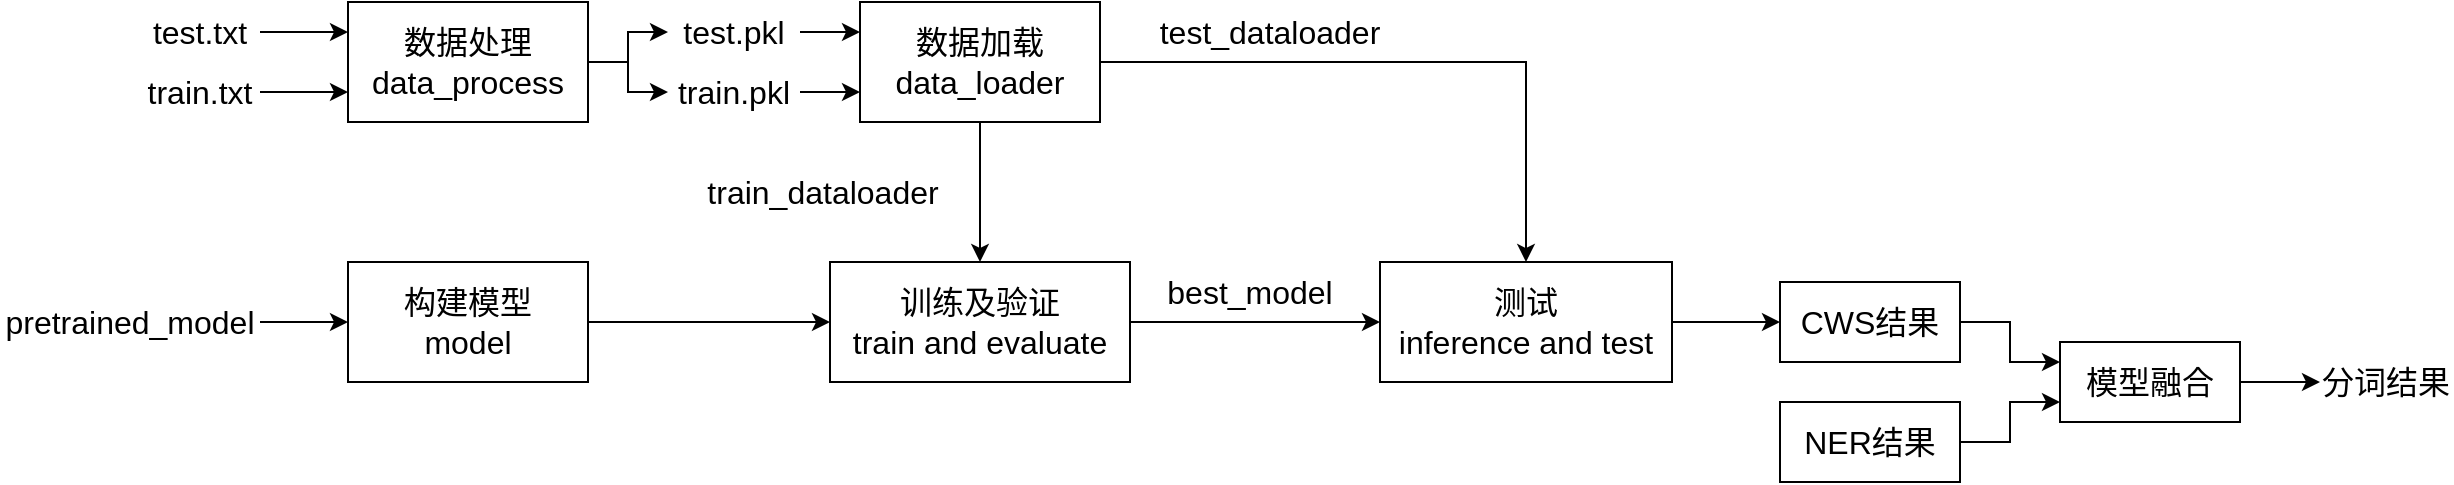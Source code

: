 <mxfile version="17.4.2" type="device" pages="2"><diagram id="MQGy_WfAkAnzSd2I-1Wu" name="第 1 页"><mxGraphModel dx="2331" dy="811" grid="1" gridSize="10" guides="1" tooltips="1" connect="1" arrows="1" fold="1" page="1" pageScale="1" pageWidth="827" pageHeight="1169" math="0" shadow="0"><root><mxCell id="0"/><mxCell id="1" parent="0"/><mxCell id="5E-kJGui81nk7bUGlQMU-8" style="edgeStyle=orthogonalEdgeStyle;rounded=0;orthogonalLoop=1;jettySize=auto;html=1;entryX=0;entryY=0.5;entryDx=0;entryDy=0;" parent="1" source="5E-kJGui81nk7bUGlQMU-1" target="5E-kJGui81nk7bUGlQMU-6" edge="1"><mxGeometry relative="1" as="geometry"/></mxCell><mxCell id="5E-kJGui81nk7bUGlQMU-9" style="edgeStyle=orthogonalEdgeStyle;rounded=0;orthogonalLoop=1;jettySize=auto;html=1;" parent="1" source="5E-kJGui81nk7bUGlQMU-1" target="5E-kJGui81nk7bUGlQMU-7" edge="1"><mxGeometry relative="1" as="geometry"/></mxCell><mxCell id="5E-kJGui81nk7bUGlQMU-1" value="&lt;font style=&quot;font-size: 16px&quot;&gt;数据处理&lt;br&gt;data_process&lt;/font&gt;" style="rounded=0;whiteSpace=wrap;html=1;" parent="1" vertex="1"><mxGeometry x="144" y="210" width="120" height="60" as="geometry"/></mxCell><mxCell id="5E-kJGui81nk7bUGlQMU-5" style="edgeStyle=orthogonalEdgeStyle;rounded=0;orthogonalLoop=1;jettySize=auto;html=1;entryX=0;entryY=0.25;entryDx=0;entryDy=0;" parent="1" source="5E-kJGui81nk7bUGlQMU-2" target="5E-kJGui81nk7bUGlQMU-1" edge="1"><mxGeometry relative="1" as="geometry"/></mxCell><mxCell id="5E-kJGui81nk7bUGlQMU-2" value="&lt;font style=&quot;font-size: 16px&quot;&gt;test.txt&lt;/font&gt;" style="text;html=1;strokeColor=none;fillColor=none;align=center;verticalAlign=middle;whiteSpace=wrap;rounded=0;" parent="1" vertex="1"><mxGeometry x="40" y="210" width="60" height="30" as="geometry"/></mxCell><mxCell id="5E-kJGui81nk7bUGlQMU-4" style="edgeStyle=orthogonalEdgeStyle;rounded=0;orthogonalLoop=1;jettySize=auto;html=1;entryX=0;entryY=0.75;entryDx=0;entryDy=0;" parent="1" source="5E-kJGui81nk7bUGlQMU-3" target="5E-kJGui81nk7bUGlQMU-1" edge="1"><mxGeometry relative="1" as="geometry"/></mxCell><mxCell id="5E-kJGui81nk7bUGlQMU-3" value="&lt;font style=&quot;font-size: 16px&quot;&gt;train.txt&lt;/font&gt;" style="text;html=1;strokeColor=none;fillColor=none;align=center;verticalAlign=middle;whiteSpace=wrap;rounded=0;" parent="1" vertex="1"><mxGeometry x="40" y="240" width="60" height="30" as="geometry"/></mxCell><mxCell id="5E-kJGui81nk7bUGlQMU-11" style="edgeStyle=orthogonalEdgeStyle;rounded=0;orthogonalLoop=1;jettySize=auto;html=1;entryX=0;entryY=0.25;entryDx=0;entryDy=0;" parent="1" target="5E-kJGui81nk7bUGlQMU-10" edge="1"><mxGeometry relative="1" as="geometry"><mxPoint x="370" y="225" as="sourcePoint"/></mxGeometry></mxCell><mxCell id="5E-kJGui81nk7bUGlQMU-6" value="&lt;font style=&quot;font-size: 16px&quot;&gt;test.pkl&lt;/font&gt;" style="text;html=1;strokeColor=none;fillColor=none;align=center;verticalAlign=middle;whiteSpace=wrap;rounded=0;" parent="1" vertex="1"><mxGeometry x="304" y="210" width="66" height="30" as="geometry"/></mxCell><mxCell id="5E-kJGui81nk7bUGlQMU-12" style="edgeStyle=orthogonalEdgeStyle;rounded=0;orthogonalLoop=1;jettySize=auto;html=1;entryX=0;entryY=0.75;entryDx=0;entryDy=0;" parent="1" target="5E-kJGui81nk7bUGlQMU-10" edge="1"><mxGeometry relative="1" as="geometry"><mxPoint x="370" y="255" as="sourcePoint"/></mxGeometry></mxCell><mxCell id="5E-kJGui81nk7bUGlQMU-7" value="&lt;font style=&quot;font-size: 16px&quot;&gt;train.pkl&lt;/font&gt;" style="text;html=1;strokeColor=none;fillColor=none;align=center;verticalAlign=middle;whiteSpace=wrap;rounded=0;" parent="1" vertex="1"><mxGeometry x="304" y="240" width="66" height="30" as="geometry"/></mxCell><mxCell id="5E-kJGui81nk7bUGlQMU-17" style="edgeStyle=orthogonalEdgeStyle;rounded=0;orthogonalLoop=1;jettySize=auto;html=1;" parent="1" source="5E-kJGui81nk7bUGlQMU-10" target="5E-kJGui81nk7bUGlQMU-16" edge="1"><mxGeometry relative="1" as="geometry"/></mxCell><mxCell id="5E-kJGui81nk7bUGlQMU-24" style="edgeStyle=orthogonalEdgeStyle;rounded=0;orthogonalLoop=1;jettySize=auto;html=1;" parent="1" source="5E-kJGui81nk7bUGlQMU-10" target="5E-kJGui81nk7bUGlQMU-21" edge="1"><mxGeometry relative="1" as="geometry"/></mxCell><mxCell id="5E-kJGui81nk7bUGlQMU-10" value="&lt;font style=&quot;font-size: 16px&quot;&gt;数据加载&lt;br&gt;data_loader&lt;/font&gt;" style="rounded=0;whiteSpace=wrap;html=1;" parent="1" vertex="1"><mxGeometry x="400" y="210" width="120" height="60" as="geometry"/></mxCell><mxCell id="5E-kJGui81nk7bUGlQMU-19" style="edgeStyle=orthogonalEdgeStyle;rounded=0;orthogonalLoop=1;jettySize=auto;html=1;entryX=0;entryY=0.5;entryDx=0;entryDy=0;" parent="1" source="5E-kJGui81nk7bUGlQMU-14" target="5E-kJGui81nk7bUGlQMU-16" edge="1"><mxGeometry relative="1" as="geometry"/></mxCell><mxCell id="5E-kJGui81nk7bUGlQMU-14" value="&lt;font style=&quot;font-size: 16px&quot;&gt;构建模型&lt;br&gt;model&lt;/font&gt;" style="rounded=0;whiteSpace=wrap;html=1;" parent="1" vertex="1"><mxGeometry x="144" y="340" width="120" height="60" as="geometry"/></mxCell><mxCell id="5E-kJGui81nk7bUGlQMU-23" style="edgeStyle=orthogonalEdgeStyle;rounded=0;orthogonalLoop=1;jettySize=auto;html=1;entryX=0;entryY=0.5;entryDx=0;entryDy=0;" parent="1" source="5E-kJGui81nk7bUGlQMU-16" target="5E-kJGui81nk7bUGlQMU-21" edge="1"><mxGeometry relative="1" as="geometry"/></mxCell><mxCell id="5E-kJGui81nk7bUGlQMU-16" value="&lt;font style=&quot;font-size: 16px&quot;&gt;训练及验证&lt;br&gt;train and evaluate&lt;/font&gt;" style="rounded=0;whiteSpace=wrap;html=1;" parent="1" vertex="1"><mxGeometry x="385" y="340" width="150" height="60" as="geometry"/></mxCell><mxCell id="5E-kJGui81nk7bUGlQMU-18" value="&lt;font style=&quot;font-size: 16px&quot;&gt;train_dataloader&lt;/font&gt;" style="text;html=1;strokeColor=none;fillColor=none;align=center;verticalAlign=middle;whiteSpace=wrap;rounded=0;" parent="1" vertex="1"><mxGeometry x="320" y="290" width="123" height="30" as="geometry"/></mxCell><mxCell id="-cvuK3eEM1j0KMMjH9Su-4" style="edgeStyle=orthogonalEdgeStyle;rounded=0;orthogonalLoop=1;jettySize=auto;html=1;entryX=0;entryY=0.5;entryDx=0;entryDy=0;fontSize=16;" parent="1" source="5E-kJGui81nk7bUGlQMU-21" target="-cvuK3eEM1j0KMMjH9Su-2" edge="1"><mxGeometry relative="1" as="geometry"/></mxCell><mxCell id="5E-kJGui81nk7bUGlQMU-21" value="&lt;font style=&quot;font-size: 16px&quot;&gt;测试&lt;br&gt;inference and test&lt;/font&gt;" style="rounded=0;whiteSpace=wrap;html=1;" parent="1" vertex="1"><mxGeometry x="660" y="340" width="146" height="60" as="geometry"/></mxCell><mxCell id="5E-kJGui81nk7bUGlQMU-25" value="&lt;font style=&quot;font-size: 16px&quot;&gt;test_dataloader&lt;/font&gt;" style="text;html=1;strokeColor=none;fillColor=none;align=center;verticalAlign=middle;whiteSpace=wrap;rounded=0;" parent="1" vertex="1"><mxGeometry x="580" y="210" width="50" height="30" as="geometry"/></mxCell><mxCell id="5E-kJGui81nk7bUGlQMU-30" value="&lt;font style=&quot;font-size: 16px&quot;&gt;best_model&lt;/font&gt;" style="text;html=1;strokeColor=none;fillColor=none;align=center;verticalAlign=middle;whiteSpace=wrap;rounded=0;" parent="1" vertex="1"><mxGeometry x="570" y="340" width="50" height="30" as="geometry"/></mxCell><mxCell id="5E-kJGui81nk7bUGlQMU-32" style="edgeStyle=orthogonalEdgeStyle;rounded=0;orthogonalLoop=1;jettySize=auto;html=1;entryX=0;entryY=0.5;entryDx=0;entryDy=0;" parent="1" source="5E-kJGui81nk7bUGlQMU-31" target="5E-kJGui81nk7bUGlQMU-14" edge="1"><mxGeometry relative="1" as="geometry"/></mxCell><mxCell id="5E-kJGui81nk7bUGlQMU-31" value="&lt;font style=&quot;font-size: 16px&quot;&gt;pretrained_model&lt;/font&gt;" style="text;html=1;strokeColor=none;fillColor=none;align=center;verticalAlign=middle;whiteSpace=wrap;rounded=0;" parent="1" vertex="1"><mxGeometry x="-30" y="355" width="130" height="30" as="geometry"/></mxCell><mxCell id="-cvuK3eEM1j0KMMjH9Su-8" style="edgeStyle=orthogonalEdgeStyle;rounded=0;orthogonalLoop=1;jettySize=auto;html=1;fontSize=16;entryX=0;entryY=0.25;entryDx=0;entryDy=0;" parent="1" source="-cvuK3eEM1j0KMMjH9Su-2" target="-cvuK3eEM1j0KMMjH9Su-7" edge="1"><mxGeometry relative="1" as="geometry"><mxPoint x="970" y="390" as="targetPoint"/></mxGeometry></mxCell><mxCell id="-cvuK3eEM1j0KMMjH9Su-2" value="&lt;span style=&quot;font-size: 16px&quot;&gt;CWS结果&lt;/span&gt;" style="rounded=0;whiteSpace=wrap;html=1;" parent="1" vertex="1"><mxGeometry x="860" y="350" width="90" height="40" as="geometry"/></mxCell><mxCell id="-cvuK3eEM1j0KMMjH9Su-3" value="&lt;font style=&quot;font-size: 16px&quot;&gt;分词结果&lt;/font&gt;" style="text;html=1;strokeColor=none;fillColor=none;align=center;verticalAlign=middle;whiteSpace=wrap;rounded=0;" parent="1" vertex="1"><mxGeometry x="1130" y="385" width="66" height="30" as="geometry"/></mxCell><mxCell id="-cvuK3eEM1j0KMMjH9Su-9" style="edgeStyle=orthogonalEdgeStyle;rounded=0;orthogonalLoop=1;jettySize=auto;html=1;entryX=0;entryY=0.75;entryDx=0;entryDy=0;fontSize=16;" parent="1" source="-cvuK3eEM1j0KMMjH9Su-5" target="-cvuK3eEM1j0KMMjH9Su-7" edge="1"><mxGeometry relative="1" as="geometry"/></mxCell><mxCell id="-cvuK3eEM1j0KMMjH9Su-5" value="&lt;span style=&quot;font-size: 16px&quot;&gt;NER结果&lt;/span&gt;" style="rounded=0;whiteSpace=wrap;html=1;" parent="1" vertex="1"><mxGeometry x="860" y="410" width="90" height="40" as="geometry"/></mxCell><mxCell id="-cvuK3eEM1j0KMMjH9Su-10" style="edgeStyle=orthogonalEdgeStyle;rounded=0;orthogonalLoop=1;jettySize=auto;html=1;entryX=0;entryY=0.5;entryDx=0;entryDy=0;fontSize=16;" parent="1" source="-cvuK3eEM1j0KMMjH9Su-7" target="-cvuK3eEM1j0KMMjH9Su-3" edge="1"><mxGeometry relative="1" as="geometry"/></mxCell><mxCell id="-cvuK3eEM1j0KMMjH9Su-7" value="&lt;span style=&quot;font-size: 16px&quot;&gt;模型融合&lt;/span&gt;" style="rounded=0;whiteSpace=wrap;html=1;" parent="1" vertex="1"><mxGeometry x="1000" y="380" width="90" height="40" as="geometry"/></mxCell></root></mxGraphModel></diagram><diagram id="gaZhEDRMJH7kzwWpslZe" name="第 2 页"><mxGraphModel dx="1278" dy="689" grid="1" gridSize="10" guides="1" tooltips="1" connect="1" arrows="1" fold="1" page="1" pageScale="1" pageWidth="827" pageHeight="1169" math="0" shadow="0"><root><mxCell id="0"/><mxCell id="1" parent="0"/><mxCell id="Ec8z6sZPvJRM02nYI5O8-25" style="edgeStyle=orthogonalEdgeStyle;rounded=0;orthogonalLoop=1;jettySize=auto;html=1;entryX=0;entryY=0.5;entryDx=0;entryDy=0;" edge="1" parent="1" source="Ec8z6sZPvJRM02nYI5O8-3" target="Ec8z6sZPvJRM02nYI5O8-14"><mxGeometry relative="1" as="geometry"/></mxCell><mxCell id="Ec8z6sZPvJRM02nYI5O8-3" value="&lt;span style=&quot;font-size: 16px&quot;&gt;数据处理&lt;br&gt;Sentences and&lt;br&gt;Tokens&lt;br&gt;&lt;/span&gt;" style="rounded=0;whiteSpace=wrap;html=1;" vertex="1" parent="1"><mxGeometry x="144" y="210" width="120" height="60" as="geometry"/></mxCell><mxCell id="Ec8z6sZPvJRM02nYI5O8-4" style="edgeStyle=orthogonalEdgeStyle;rounded=0;orthogonalLoop=1;jettySize=auto;html=1;entryX=0;entryY=0.25;entryDx=0;entryDy=0;" edge="1" parent="1" source="Ec8z6sZPvJRM02nYI5O8-5" target="Ec8z6sZPvJRM02nYI5O8-3"><mxGeometry relative="1" as="geometry"/></mxCell><mxCell id="Ec8z6sZPvJRM02nYI5O8-5" value="&lt;font style=&quot;font-size: 16px&quot;&gt;test.conll&lt;/font&gt;" style="text;html=1;strokeColor=none;fillColor=none;align=center;verticalAlign=middle;whiteSpace=wrap;rounded=0;" vertex="1" parent="1"><mxGeometry x="20" y="210" width="80" height="30" as="geometry"/></mxCell><mxCell id="Ec8z6sZPvJRM02nYI5O8-6" style="edgeStyle=orthogonalEdgeStyle;rounded=0;orthogonalLoop=1;jettySize=auto;html=1;entryX=0;entryY=0.75;entryDx=0;entryDy=0;" edge="1" parent="1" source="Ec8z6sZPvJRM02nYI5O8-7" target="Ec8z6sZPvJRM02nYI5O8-3"><mxGeometry relative="1" as="geometry"/></mxCell><mxCell id="Ec8z6sZPvJRM02nYI5O8-7" value="&lt;font style=&quot;font-size: 16px&quot;&gt;train.conll&lt;/font&gt;" style="text;html=1;strokeColor=none;fillColor=none;align=center;verticalAlign=middle;whiteSpace=wrap;rounded=0;" vertex="1" parent="1"><mxGeometry x="20" y="240" width="80" height="30" as="geometry"/></mxCell><mxCell id="Ec8z6sZPvJRM02nYI5O8-12" style="edgeStyle=orthogonalEdgeStyle;rounded=0;orthogonalLoop=1;jettySize=auto;html=1;" edge="1" parent="1" source="Ec8z6sZPvJRM02nYI5O8-14" target="Ec8z6sZPvJRM02nYI5O8-18"><mxGeometry relative="1" as="geometry"/></mxCell><mxCell id="Ec8z6sZPvJRM02nYI5O8-13" style="edgeStyle=orthogonalEdgeStyle;rounded=0;orthogonalLoop=1;jettySize=auto;html=1;" edge="1" parent="1" source="Ec8z6sZPvJRM02nYI5O8-14" target="Ec8z6sZPvJRM02nYI5O8-20"><mxGeometry relative="1" as="geometry"/></mxCell><mxCell id="Ec8z6sZPvJRM02nYI5O8-14" value="&lt;span style=&quot;font-size: 16px&quot;&gt;特征提取&lt;br&gt;FeatureExtractor&lt;br&gt;&lt;/span&gt;" style="rounded=0;whiteSpace=wrap;html=1;" vertex="1" parent="1"><mxGeometry x="320" y="210" width="140" height="60" as="geometry"/></mxCell><mxCell id="Ec8z6sZPvJRM02nYI5O8-15" style="edgeStyle=orthogonalEdgeStyle;rounded=0;orthogonalLoop=1;jettySize=auto;html=1;entryX=0;entryY=0.5;entryDx=0;entryDy=0;" edge="1" parent="1" source="Ec8z6sZPvJRM02nYI5O8-16" target="Ec8z6sZPvJRM02nYI5O8-18"><mxGeometry relative="1" as="geometry"/></mxCell><mxCell id="Ec8z6sZPvJRM02nYI5O8-16" value="&lt;font style=&quot;font-size: 16px&quot;&gt;构建模型&lt;br&gt;parser model&lt;/font&gt;" style="rounded=0;whiteSpace=wrap;html=1;" vertex="1" parent="1"><mxGeometry x="144" y="340" width="120" height="60" as="geometry"/></mxCell><mxCell id="Ec8z6sZPvJRM02nYI5O8-17" style="edgeStyle=orthogonalEdgeStyle;rounded=0;orthogonalLoop=1;jettySize=auto;html=1;entryX=0;entryY=0.5;entryDx=0;entryDy=0;" edge="1" parent="1" source="Ec8z6sZPvJRM02nYI5O8-18" target="Ec8z6sZPvJRM02nYI5O8-20"><mxGeometry relative="1" as="geometry"/></mxCell><mxCell id="Ec8z6sZPvJRM02nYI5O8-18" value="&lt;font style=&quot;font-size: 16px&quot;&gt;训练及验证&lt;br&gt;train and evaluate&lt;/font&gt;" style="rounded=0;whiteSpace=wrap;html=1;" vertex="1" parent="1"><mxGeometry x="315" y="340" width="150" height="60" as="geometry"/></mxCell><mxCell id="Ec8z6sZPvJRM02nYI5O8-20" value="&lt;font style=&quot;font-size: 16px&quot;&gt;测试&lt;br&gt;test and visualize with tensorboard&lt;/font&gt;" style="rounded=0;whiteSpace=wrap;html=1;" vertex="1" parent="1"><mxGeometry x="660" y="340" width="146" height="60" as="geometry"/></mxCell><mxCell id="Ec8z6sZPvJRM02nYI5O8-21" value="&lt;font style=&quot;font-size: 16px&quot;&gt;test_dataset&lt;/font&gt;" style="text;html=1;strokeColor=none;fillColor=none;align=center;verticalAlign=middle;whiteSpace=wrap;rounded=0;" vertex="1" parent="1"><mxGeometry x="580" y="210" width="50" height="30" as="geometry"/></mxCell><mxCell id="Ec8z6sZPvJRM02nYI5O8-22" value="&lt;font style=&quot;font-size: 16px&quot;&gt;best_model&lt;/font&gt;" style="text;html=1;strokeColor=none;fillColor=none;align=center;verticalAlign=middle;whiteSpace=wrap;rounded=0;" vertex="1" parent="1"><mxGeometry x="570" y="340" width="50" height="30" as="geometry"/></mxCell><mxCell id="Ec8z6sZPvJRM02nYI5O8-26" value="&lt;font style=&quot;font-size: 16px&quot;&gt;train_dataset&lt;/font&gt;" style="text;html=1;strokeColor=none;fillColor=none;align=center;verticalAlign=middle;whiteSpace=wrap;rounded=0;" vertex="1" parent="1"><mxGeometry x="315" y="290" width="50" height="30" as="geometry"/></mxCell></root></mxGraphModel></diagram></mxfile>